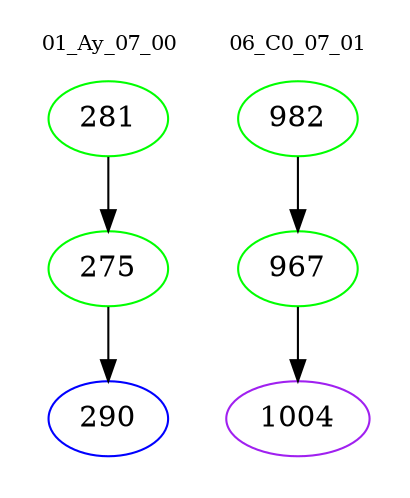 digraph{
subgraph cluster_0 {
color = white
label = "01_Ay_07_00";
fontsize=10;
T0_281 [label="281", color="green"]
T0_281 -> T0_275 [color="black"]
T0_275 [label="275", color="green"]
T0_275 -> T0_290 [color="black"]
T0_290 [label="290", color="blue"]
}
subgraph cluster_1 {
color = white
label = "06_C0_07_01";
fontsize=10;
T1_982 [label="982", color="green"]
T1_982 -> T1_967 [color="black"]
T1_967 [label="967", color="green"]
T1_967 -> T1_1004 [color="black"]
T1_1004 [label="1004", color="purple"]
}
}

